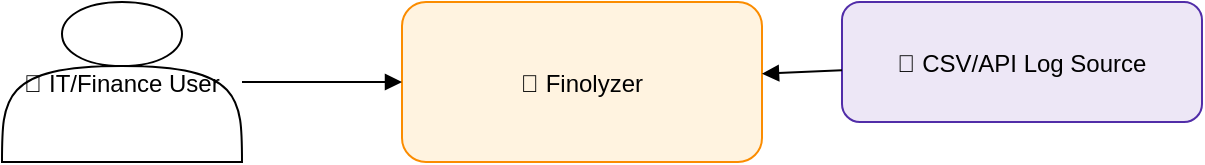 <mxfile>
  <diagram name="1. Context">
    <mxGraphModel>
      <root>
        <mxCell id="0"/>
        <mxCell id="1" parent="0"/>
        <mxCell id="2" value="👤 IT/Finance User" style="shape=actor;" vertex="1" parent="1">
          <mxGeometry x="100" y="100" width="120" height="80" as="geometry"/>
        </mxCell>
        <mxCell id="3" value="🧠 Finolyzer" style="rounded=1;fillColor=#fff3e0;strokeColor=#fb8c00" vertex="1" parent="1">
          <mxGeometry x="300" y="100" width="180" height="80" as="geometry"/>
        </mxCell>
        <mxCell id="4" value="📂 CSV/API Log Source" style="rounded=1;fillColor=#ede7f6;strokeColor=#512da8" vertex="1" parent="1">
          <mxGeometry x="520" y="100" width="180" height="60" as="geometry"/>
        </mxCell>
        <mxCell id="5" style="endArrow=block;" edge="1" parent="1" source="2" target="3">
          <mxGeometry relative="1" as="geometry"/>
        </mxCell>
        <mxCell id="6" style="endArrow=block;" edge="1" parent="1" source="4" target="3">
          <mxGeometry relative="1" as="geometry"/>
        </mxCell>
      </root>
    </mxGraphModel>
  </diagram>

  <diagram name="2. Containers">
    <mxGraphModel>
      <root>
        <mxCell id="0"/>
        <mxCell id="1" parent="0"/>
        <mxCell id="10" value="🌐 Web UI" style="rounded=1;fillColor=#bbdefb;strokeColor=#1976d2;" vertex="1" parent="1">
          <mxGeometry x="100" y="100" width="160" height="60" as="geometry"/>
        </mxCell>
        <mxCell id="11" value="⚙ App Service Layer" style="rounded=1;fillColor=#ffe082;strokeColor=#f57f17;" vertex="1" parent="1">
          <mxGeometry x="280" y="100" width="160" height="60" as="geometry"/>
        </mxCell>
        <mxCell id="12" value="📦 Domain Layer" style="rounded=1;fillColor=#d1c4e9;strokeColor=#7b1fa2;" vertex="1" parent="1">
          <mxGeometry x="460" y="100" width="160" height="60" as="geometry"/>
        </mxCell>
        <mxCell id="13" value="🗃 Database" style="shape=cylinder;fillColor=#c8e6c9;strokeColor=#2e7d32;" vertex="1" parent="1">
          <mxGeometry x="640" y="100" width="160" height="60" as="geometry"/>
        </mxCell>
        <mxCell id="14" value="📤 Export Service (PDF/Excel)" style="rounded=1;fillColor=#ffccbc;strokeColor=#e64a19;" vertex="1" parent="1">
          <mxGeometry x="820" y="100" width="200" height="60" as="geometry"/>
        </mxCell>
        <mxCell id="15" style="endArrow=block;" edge="1" parent="1" source="10" target="11">
          <mxGeometry relative="1" as="geometry"/>
        </mxCell>
        <mxCell id="16" style="endArrow=block;" edge="1" parent="1" source="11" target="12">
          <mxGeometry relative="1" as="geometry"/>
        </mxCell>
        <mxCell id="17" style="endArrow=block;" edge="1" parent="1" source="12" target="13">
          <mxGeometry relative="1" as="geometry"/>
        </mxCell>
        <mxCell id="18" style="endArrow=block;" edge="1" parent="1" source="11" target="14">
          <mxGeometry relative="1" as="geometry"/>
        </mxCell>
      </root>
    </mxGraphModel>
  </diagram>

  <diagram name="3. Components">
    <mxGraphModel>
      <root>
        <mxCell id="0"/>
        <mxCell id="1" parent="0"/>
        <mxCell id="c1" value="📁 Portfolio" style="rounded=1;fillColor=#e1f5fe;strokeColor=#039be5;" vertex="1" parent="1">
          <mxGeometry x="60" y="100" width="140" height="50" as="geometry"/>
        </mxCell>
        <mxCell id="c2" value="🖥 ApplicationSystem" style="rounded=1;fillColor=#ede7f6;strokeColor=#5e35b1;" vertex="1" parent="1">
          <mxGeometry x="240" y="100" width="160" height="50" as="geometry"/>
        </mxCell>
        <mxCell id="c3" value="📎 SystemDependency" style="rounded=1;fillColor=#fff8e1;strokeColor=#fdd835;" vertex="1" parent="1">
          <mxGeometry x="420" y="100" width="180" height="50" as="geometry"/>
        </mxCell>
        <mxCell id="c4" value="🧱 Server" style="rounded=1;fillColor=#e8f5e9;strokeColor=#66bb6a;" vertex="1" parent="1">
          <mxGeometry x="640" y="80" width="120" height="40" as="geometry"/>
        </mxCell>
        <mxCell id="c5" value="🔌 IntegrationService" style="rounded=1;fillColor=#fff3e0;strokeColor=#fb8c00;" vertex="1" parent="1">
          <mxGeometry x="640" y="130" width="160" height="40" as="geometry"/>
        </mxCell>
        <mxCell id="c6" value="👨‍💼 Resource" style="rounded=1;fillColor=#f3e5f5;strokeColor=#ba68c8;" vertex="1" parent="1">
          <mxGeometry x="640" y="180" width="120" height="40" as="geometry"/>
        </mxCell>
        <mxCell id="c7" style="endArrow=block;" edge="1" parent="1" source="c1" target="c2">
          <mxGeometry relative="1" as="geometry"/>
        </mxCell>
        <mxCell id="c8" style="endArrow=block;" edge="1" parent="1" source="c2" target="c3">
          <mxGeometry relative="1" as="geometry"/>
        </mxCell>
        <mxCell id="c9" style="endArrow=block;" edge="1" parent="1" source="c3" target="c4"/>
        <mxCell id="c10" style="endArrow=block;" edge="1" parent="1" source="c3" target="c5"/>
        <mxCell id="c11" style="endArrow=block;" edge="1" parent="1" source="c3" target="c6"/>
      </root>
    </mxGraphModel>
  </diagram>

  <diagram name="4. Code">
    <mxGraphModel>
      <root>
        <mxCell id="0"/>
        <mxCell id="1" parent="0"/>
        <mxCell id="1a" value="BaseCostEntity : ICost" style="rounded=1;whiteSpace=wrap;fillColor=#cfd8dc;strokeColor=#455a64;" vertex="1" parent="1">
          <mxGeometry x="100" y="80" width="200" height="60" as="geometry"/>
        </mxCell>
        <mxCell id="1b" value="Server : BaseCostEntity" style="rounded=1;whiteSpace=wrap;fillColor=#b3e5fc;strokeColor=#0288d1;" vertex="1" parent="1">
          <mxGeometry x="320" y="40" width="160" height="50" as="geometry"/>
        </mxCell>
        <mxCell id="1c" value="Resource : BaseCostEntity" style="rounded=1;whiteSpace=wrap;fillColor=#d1c4e9;strokeColor=#7b1fa2;" vertex="1" parent="1">
          <mxGeometry x="320" y="100" width="160" height="50" as="geometry"/>
        </mxCell>
        <mxCell id="e1" style="endArrow=block;" edge="1" parent="1" source="1a" target="1b"/>
        <mxCell id="e2" style="endArrow=block;" edge="1" parent="1" source="1a" target="1c"/>
      </root>
    </mxGraphModel>
  </diagram>

  <diagram name="5. System Architecture">
    <mxGraphModel>
      <root>
        <mxCell id="0" />
        <mxCell id="1" parent="0" />
        <mxCell id="s1" value="🧠 Finolyzer System" style="rounded=1;fillColor=#e1f5fe;strokeColor=#039be5;" vertex="1" parent="1">
          <mxGeometry x="200" y="150" width="300" height="80" as="geometry"/>
        </mxCell>
        <mxCell id="s2" value="📊 Cost Reports" style="rounded=1;fillColor=#fffde7;strokeColor=#fbc02d;" vertex="1" parent="1">
          <mxGeometry x="550" y="150" width="180" height="60" as="geometry"/>
        </mxCell>
        <mxCell id="ar1" style="endArrow=block;" edge="1" parent="1" source="s1" target="s2"/>
      </root>
    </mxGraphModel>
  </diagram>

  <diagram name="6. Flow Diagram">
    <mxGraphModel>
      <root>
        <mxCell id="0" />
        <mxCell id="1" parent="0" />
        <mxCell id="f1" value="Login" style="rounded=1;fillColor=#eee;" vertex="1" parent="1">
          <mxGeometry x="80" y="100" width="100" height="40" as="geometry"/>
        </mxCell>
        <mxCell id="f2" value="Select System" style="rounded=1;fillColor=#e3f2fd;" vertex="1" parent="1">
          <mxGeometry x="210" y="100" width="120" height="40" as="geometry"/>
        </mxCell>
        <mxCell id="f3" value="Calculation Engine" style="rounded=1;fillColor=#e8f5e9;" vertex="1" parent="1">
          <mxGeometry x="360" y="100" width="160" height="40" as="geometry"/>
        </mxCell>
        <mxCell id="f4" value="Cost Summary" style="rounded=1;fillColor=#fff3e0;" vertex="1" parent="1">
          <mxGeometry x="540" y="100" width="140" height="40" as="geometry"/>
        </mxCell>
        <mxCell id="ar1" style="endArrow=block;" edge="1" parent="1" source="f1" target="f2"/>
        <mxCell id="ar2" style="endArrow=block;" edge="1" parent="1" source="f2" target="f3"/>
        <mxCell id="ar3" style="endArrow=block;" edge="1" parent="1" source="f3" target="f4"/>
      </root>
    </mxGraphModel>
  </diagram>
</mxfile>